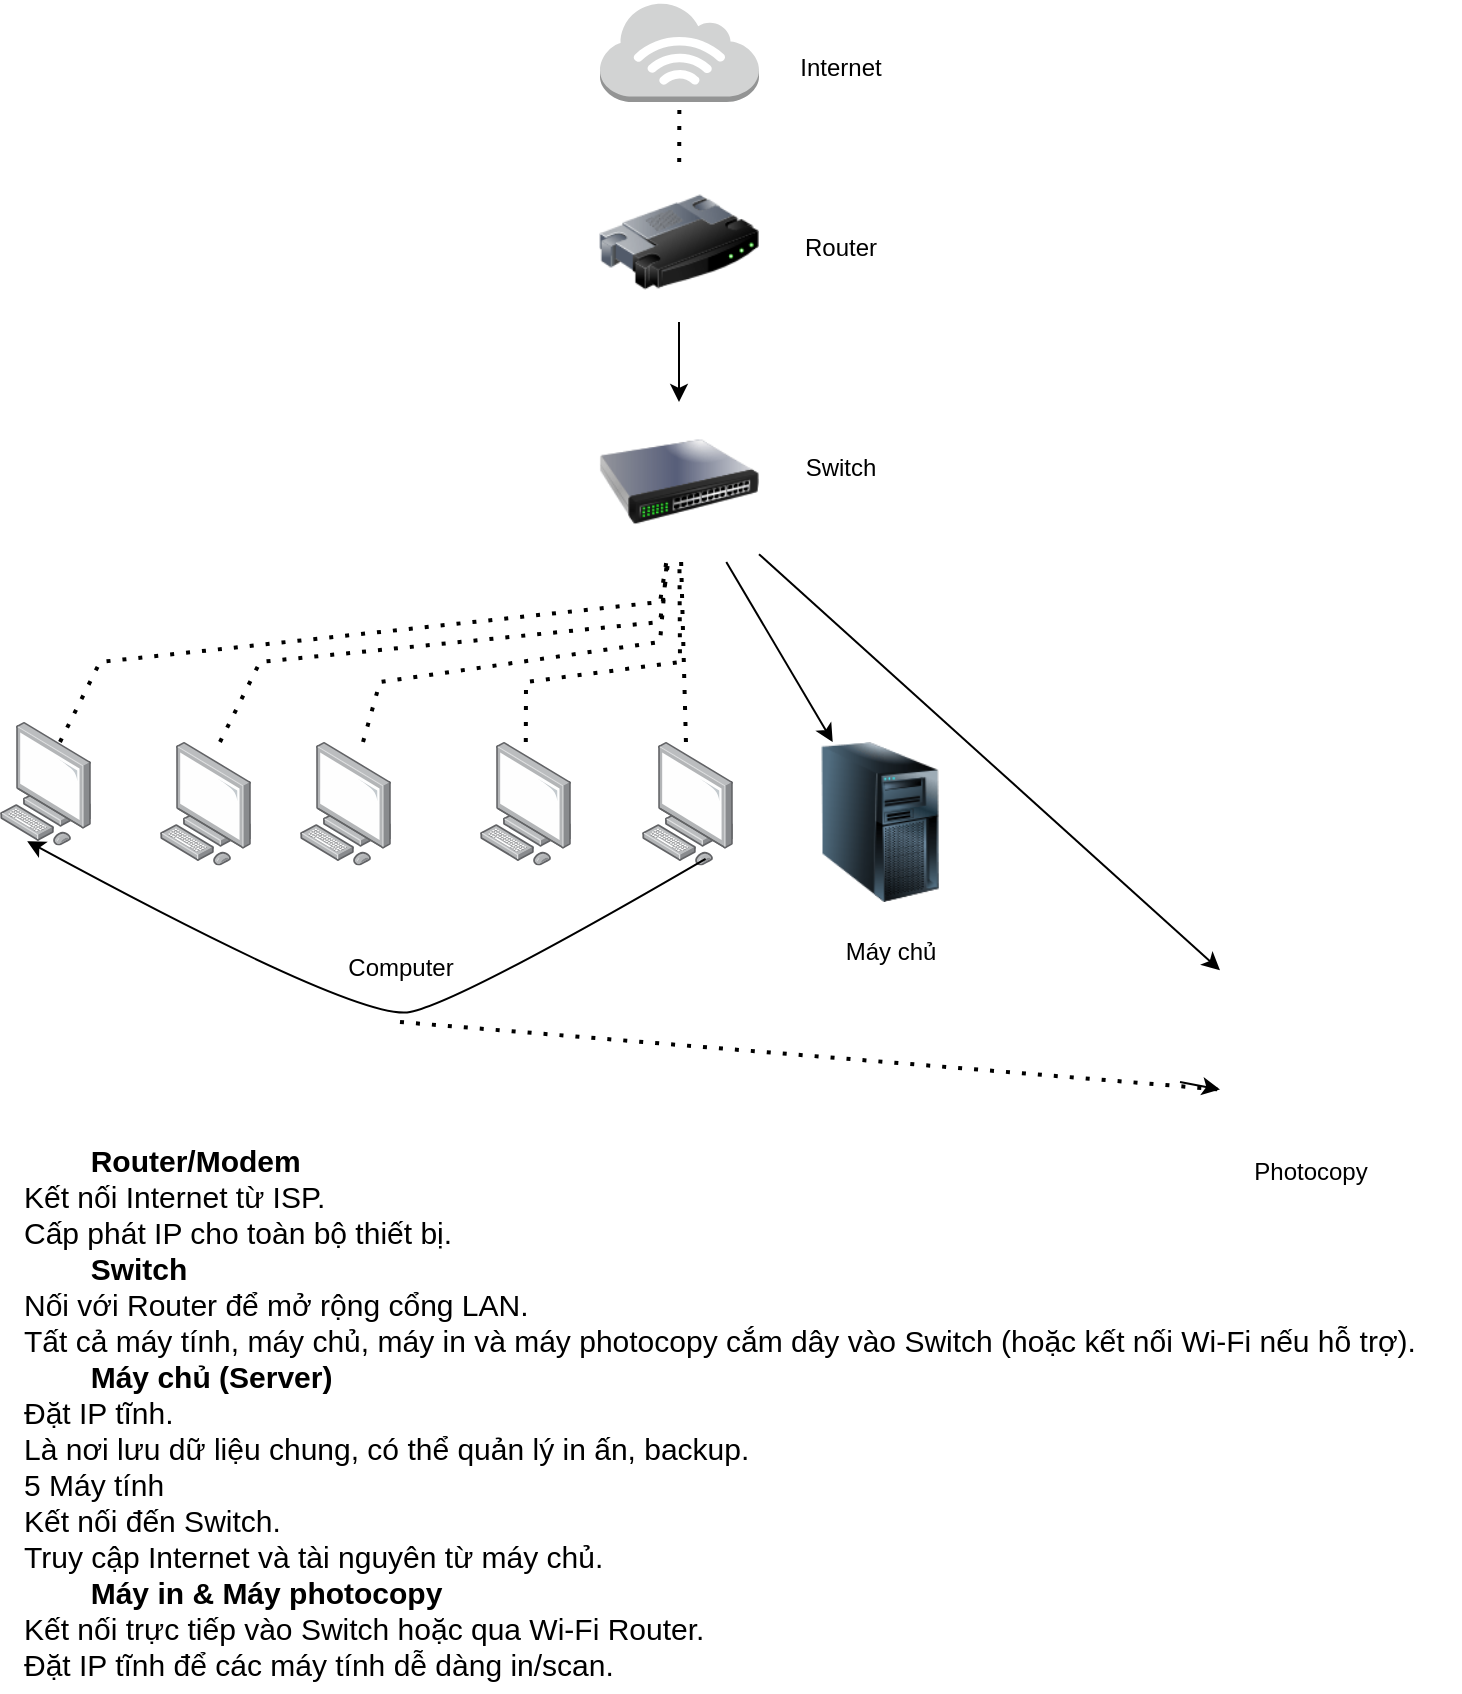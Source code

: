 <mxfile version="28.2.3">
  <diagram name="Trang-1" id="MU81jmdY3GMAtuqKKShm">
    <mxGraphModel dx="1042" dy="527" grid="1" gridSize="10" guides="1" tooltips="1" connect="1" arrows="1" fold="1" page="1" pageScale="1" pageWidth="827" pageHeight="1169" math="0" shadow="0">
      <root>
        <mxCell id="0" />
        <mxCell id="1" parent="0" />
        <mxCell id="ZDwObJh1dZIPPEpJLlDW-1" value="" style="outlineConnect=0;dashed=0;verticalLabelPosition=bottom;verticalAlign=top;align=center;html=1;shape=mxgraph.aws3.internet_3;fillColor=#D2D3D3;gradientColor=none;" vertex="1" parent="1">
          <mxGeometry x="370" y="120" width="79.5" height="50" as="geometry" />
        </mxCell>
        <mxCell id="ZDwObJh1dZIPPEpJLlDW-2" value="" style="endArrow=none;dashed=1;html=1;dashPattern=1 3;strokeWidth=2;rounded=0;" edge="1" parent="1" source="ZDwObJh1dZIPPEpJLlDW-3" target="ZDwObJh1dZIPPEpJLlDW-1">
          <mxGeometry width="50" height="50" relative="1" as="geometry">
            <mxPoint x="410" y="210" as="sourcePoint" />
            <mxPoint x="440" y="350" as="targetPoint" />
          </mxGeometry>
        </mxCell>
        <mxCell id="ZDwObJh1dZIPPEpJLlDW-12" value="" style="edgeStyle=orthogonalEdgeStyle;rounded=0;orthogonalLoop=1;jettySize=auto;html=1;" edge="1" parent="1" source="ZDwObJh1dZIPPEpJLlDW-3" target="ZDwObJh1dZIPPEpJLlDW-5">
          <mxGeometry relative="1" as="geometry" />
        </mxCell>
        <mxCell id="ZDwObJh1dZIPPEpJLlDW-3" value="" style="image;html=1;image=img/lib/clip_art/networking/Router_128x128.png" vertex="1" parent="1">
          <mxGeometry x="369.5" y="200" width="80" height="80" as="geometry" />
        </mxCell>
        <mxCell id="ZDwObJh1dZIPPEpJLlDW-5" value="" style="image;html=1;image=img/lib/clip_art/networking/Switch_128x128.png" vertex="1" parent="1">
          <mxGeometry x="369.5" y="320" width="80" height="80" as="geometry" />
        </mxCell>
        <mxCell id="ZDwObJh1dZIPPEpJLlDW-7" value="" style="image;points=[];aspect=fixed;html=1;align=center;shadow=0;dashed=0;image=img/lib/allied_telesis/computer_and_terminals/Personal_Computer.svg;" vertex="1" parent="1">
          <mxGeometry x="70" y="480" width="45.6" height="61.8" as="geometry" />
        </mxCell>
        <mxCell id="ZDwObJh1dZIPPEpJLlDW-8" value="" style="image;points=[];aspect=fixed;html=1;align=center;shadow=0;dashed=0;image=img/lib/allied_telesis/computer_and_terminals/Personal_Computer.svg;" vertex="1" parent="1">
          <mxGeometry x="150" y="490" width="45.6" height="61.8" as="geometry" />
        </mxCell>
        <mxCell id="ZDwObJh1dZIPPEpJLlDW-9" value="" style="image;points=[];aspect=fixed;html=1;align=center;shadow=0;dashed=0;image=img/lib/allied_telesis/computer_and_terminals/Personal_Computer.svg;" vertex="1" parent="1">
          <mxGeometry x="391" y="490" width="45.6" height="61.8" as="geometry" />
        </mxCell>
        <mxCell id="ZDwObJh1dZIPPEpJLlDW-10" value="" style="image;points=[];aspect=fixed;html=1;align=center;shadow=0;dashed=0;image=img/lib/allied_telesis/computer_and_terminals/Personal_Computer.svg;" vertex="1" parent="1">
          <mxGeometry x="310" y="490" width="45.6" height="61.8" as="geometry" />
        </mxCell>
        <mxCell id="ZDwObJh1dZIPPEpJLlDW-11" value="" style="image;points=[];aspect=fixed;html=1;align=center;shadow=0;dashed=0;image=img/lib/allied_telesis/computer_and_terminals/Personal_Computer.svg;" vertex="1" parent="1">
          <mxGeometry x="220" y="490" width="45.6" height="61.8" as="geometry" />
        </mxCell>
        <mxCell id="ZDwObJh1dZIPPEpJLlDW-13" value="" style="endArrow=none;dashed=1;html=1;dashPattern=1 3;strokeWidth=2;rounded=0;" edge="1" parent="1" target="ZDwObJh1dZIPPEpJLlDW-5">
          <mxGeometry width="50" height="50" relative="1" as="geometry">
            <mxPoint x="100" y="490" as="sourcePoint" />
            <mxPoint x="440" y="450" as="targetPoint" />
            <Array as="points">
              <mxPoint x="120" y="450" />
              <mxPoint x="400" y="420" />
            </Array>
          </mxGeometry>
        </mxCell>
        <mxCell id="ZDwObJh1dZIPPEpJLlDW-14" value="" style="endArrow=none;dashed=1;html=1;dashPattern=1 3;strokeWidth=2;rounded=0;" edge="1" parent="1" target="ZDwObJh1dZIPPEpJLlDW-5">
          <mxGeometry width="50" height="50" relative="1" as="geometry">
            <mxPoint x="180" y="490" as="sourcePoint" />
            <mxPoint x="483" y="400" as="targetPoint" />
            <Array as="points">
              <mxPoint x="200" y="450" />
              <mxPoint x="400" y="430" />
            </Array>
          </mxGeometry>
        </mxCell>
        <mxCell id="ZDwObJh1dZIPPEpJLlDW-15" value="" style="endArrow=none;dashed=1;html=1;dashPattern=1 3;strokeWidth=2;rounded=0;entryX=0.426;entryY=0.975;entryDx=0;entryDy=0;entryPerimeter=0;" edge="1" parent="1" source="ZDwObJh1dZIPPEpJLlDW-11" target="ZDwObJh1dZIPPEpJLlDW-5">
          <mxGeometry width="50" height="50" relative="1" as="geometry">
            <mxPoint x="240" y="500" as="sourcePoint" />
            <mxPoint x="464" y="410" as="targetPoint" />
            <Array as="points">
              <mxPoint x="260" y="460" />
              <mxPoint x="400" y="440" />
            </Array>
          </mxGeometry>
        </mxCell>
        <mxCell id="ZDwObJh1dZIPPEpJLlDW-16" value="" style="endArrow=none;dashed=1;html=1;dashPattern=1 3;strokeWidth=2;rounded=0;" edge="1" parent="1" source="ZDwObJh1dZIPPEpJLlDW-10" target="ZDwObJh1dZIPPEpJLlDW-5">
          <mxGeometry width="50" height="50" relative="1" as="geometry">
            <mxPoint x="305" y="500" as="sourcePoint" />
            <mxPoint x="448.8" y="400" as="targetPoint" />
            <Array as="points">
              <mxPoint x="333" y="460" />
              <mxPoint x="410" y="450" />
            </Array>
          </mxGeometry>
        </mxCell>
        <mxCell id="ZDwObJh1dZIPPEpJLlDW-17" value="" style="endArrow=none;dashed=1;html=1;dashPattern=1 3;strokeWidth=2;rounded=0;" edge="1" parent="1" source="ZDwObJh1dZIPPEpJLlDW-9" target="ZDwObJh1dZIPPEpJLlDW-5">
          <mxGeometry width="50" height="50" relative="1" as="geometry">
            <mxPoint x="390" y="500" as="sourcePoint" />
            <mxPoint x="440" y="450" as="targetPoint" />
          </mxGeometry>
        </mxCell>
        <mxCell id="ZDwObJh1dZIPPEpJLlDW-18" value="" style="image;html=1;image=img/lib/clip_art/computers/Server_Tower_128x128.png" vertex="1" parent="1">
          <mxGeometry x="470" y="490" width="80" height="80" as="geometry" />
        </mxCell>
        <mxCell id="ZDwObJh1dZIPPEpJLlDW-20" value="" style="endArrow=classic;html=1;rounded=0;" edge="1" parent="1" source="ZDwObJh1dZIPPEpJLlDW-5" target="ZDwObJh1dZIPPEpJLlDW-18">
          <mxGeometry width="50" height="50" relative="1" as="geometry">
            <mxPoint x="390" y="500" as="sourcePoint" />
            <mxPoint x="440" y="450" as="targetPoint" />
          </mxGeometry>
        </mxCell>
        <mxCell id="ZDwObJh1dZIPPEpJLlDW-23" value="" style="shape=image;html=1;verticalAlign=top;verticalLabelPosition=bottom;labelBackgroundColor=#ffffff;imageAspect=0;aspect=fixed;image=https://icons.diagrams.net/icon-cache1/Computer_Hardware_Glyphs_vol_2-2899/printer__print__outline__printsetting__papper__photocopy__machine-537.svg" vertex="1" parent="1">
          <mxGeometry x="680" y="600" width="85" height="85" as="geometry" />
        </mxCell>
        <mxCell id="ZDwObJh1dZIPPEpJLlDW-24" value="" style="endArrow=classic;html=1;rounded=0;" edge="1" parent="1" source="ZDwObJh1dZIPPEpJLlDW-5" target="ZDwObJh1dZIPPEpJLlDW-23">
          <mxGeometry width="50" height="50" relative="1" as="geometry">
            <mxPoint x="390" y="500" as="sourcePoint" />
            <mxPoint x="440" y="450" as="targetPoint" />
          </mxGeometry>
        </mxCell>
        <mxCell id="ZDwObJh1dZIPPEpJLlDW-27" value="" style="curved=1;endArrow=classic;html=1;rounded=0;entryX=0.298;entryY=0.964;entryDx=0;entryDy=0;entryPerimeter=0;exitX=0.697;exitY=0.945;exitDx=0;exitDy=0;exitPerimeter=0;" edge="1" parent="1" source="ZDwObJh1dZIPPEpJLlDW-9" target="ZDwObJh1dZIPPEpJLlDW-7">
          <mxGeometry width="50" height="50" relative="1" as="geometry">
            <mxPoint x="420" y="560" as="sourcePoint" />
            <mxPoint x="100" y="570" as="targetPoint" />
            <Array as="points">
              <mxPoint x="300" y="620" />
              <mxPoint x="250" y="630" />
            </Array>
          </mxGeometry>
        </mxCell>
        <mxCell id="ZDwObJh1dZIPPEpJLlDW-29" value="" style="endArrow=none;dashed=1;html=1;dashPattern=1 3;strokeWidth=2;rounded=0;entryX=0;entryY=0.75;entryDx=0;entryDy=0;" edge="1" parent="1" target="ZDwObJh1dZIPPEpJLlDW-23">
          <mxGeometry width="50" height="50" relative="1" as="geometry">
            <mxPoint x="270" y="630" as="sourcePoint" />
            <mxPoint x="440" y="650" as="targetPoint" />
          </mxGeometry>
        </mxCell>
        <mxCell id="ZDwObJh1dZIPPEpJLlDW-34" value="" style="endArrow=classic;html=1;rounded=0;entryX=0;entryY=0.75;entryDx=0;entryDy=0;" edge="1" parent="1" target="ZDwObJh1dZIPPEpJLlDW-23">
          <mxGeometry width="50" height="50" relative="1" as="geometry">
            <mxPoint x="660" y="660" as="sourcePoint" />
            <mxPoint x="440" y="650" as="targetPoint" />
          </mxGeometry>
        </mxCell>
        <mxCell id="ZDwObJh1dZIPPEpJLlDW-35" value="Internet" style="text;html=1;align=center;verticalAlign=middle;resizable=0;points=[];autosize=1;strokeColor=none;fillColor=none;" vertex="1" parent="1">
          <mxGeometry x="460" y="138" width="60" height="30" as="geometry" />
        </mxCell>
        <mxCell id="ZDwObJh1dZIPPEpJLlDW-38" value="Router" style="text;html=1;align=center;verticalAlign=middle;resizable=0;points=[];autosize=1;strokeColor=none;fillColor=none;" vertex="1" parent="1">
          <mxGeometry x="460" y="228" width="60" height="30" as="geometry" />
        </mxCell>
        <mxCell id="ZDwObJh1dZIPPEpJLlDW-39" value="Switch" style="text;html=1;align=center;verticalAlign=middle;resizable=0;points=[];autosize=1;strokeColor=none;fillColor=none;" vertex="1" parent="1">
          <mxGeometry x="460" y="338" width="60" height="30" as="geometry" />
        </mxCell>
        <mxCell id="ZDwObJh1dZIPPEpJLlDW-40" value="Computer" style="text;html=1;align=center;verticalAlign=middle;resizable=0;points=[];autosize=1;strokeColor=none;fillColor=none;" vertex="1" parent="1">
          <mxGeometry x="230" y="588" width="80" height="30" as="geometry" />
        </mxCell>
        <mxCell id="ZDwObJh1dZIPPEpJLlDW-41" value="Photocopy" style="text;html=1;align=center;verticalAlign=middle;resizable=0;points=[];autosize=1;strokeColor=none;fillColor=none;" vertex="1" parent="1">
          <mxGeometry x="685" y="690" width="80" height="30" as="geometry" />
        </mxCell>
        <mxCell id="ZDwObJh1dZIPPEpJLlDW-42" value="Máy chủ" style="text;html=1;align=center;verticalAlign=middle;resizable=0;points=[];autosize=1;strokeColor=none;fillColor=none;" vertex="1" parent="1">
          <mxGeometry x="480" y="580" width="70" height="30" as="geometry" />
        </mxCell>
        <mxCell id="ZDwObJh1dZIPPEpJLlDW-43" value="&lt;div&gt;&lt;b&gt;&lt;span style=&quot;white-space: pre;&quot;&gt;&#x9;&lt;/span&gt;Router/Modem&lt;/b&gt;&lt;/div&gt;&lt;div&gt;Kết nối Internet từ ISP.&lt;/div&gt;&lt;div&gt;Cấp phát IP cho toàn bộ thiết bị.&lt;/div&gt;&lt;div&gt;&lt;b&gt;&lt;span style=&quot;white-space: pre;&quot;&gt;&#x9;&lt;/span&gt;Switch&lt;/b&gt;&lt;/div&gt;&lt;div&gt;Nối với Router để mở rộng cổng LAN.&lt;/div&gt;&lt;div&gt;Tất cả máy tính, máy chủ, máy in và máy photocopy cắm dây vào Switch (hoặc kết nối Wi-Fi nếu hỗ trợ).&lt;/div&gt;&lt;div&gt;&lt;b&gt;&lt;span style=&quot;white-space: pre;&quot;&gt;&#x9;&lt;/span&gt;Máy chủ (Server)&lt;/b&gt;&lt;/div&gt;&lt;div&gt;Đặt IP tĩnh.&lt;/div&gt;&lt;div&gt;Là nơi lưu dữ liệu chung, có thể quản lý in ấn, backup.&lt;/div&gt;&lt;div&gt;5 Máy tính&lt;/div&gt;&lt;div&gt;Kết nối đến Switch.&lt;/div&gt;&lt;div&gt;Truy cập Internet và tài nguyên từ máy chủ.&lt;/div&gt;&lt;div&gt;&lt;b&gt;&lt;span style=&quot;white-space: pre;&quot;&gt;&#x9;&lt;/span&gt;Máy in &amp;amp; Máy photocopy&lt;/b&gt;&lt;/div&gt;&lt;div&gt;Kết nối trực tiếp vào Switch hoặc qua Wi-Fi Router.&lt;/div&gt;&lt;div&gt;Đặt IP tĩnh để các máy tính dễ dàng in/scan.&lt;/div&gt;" style="text;html=1;align=left;verticalAlign=middle;resizable=0;points=[];autosize=1;strokeColor=none;fillColor=none;fontSize=15;" vertex="1" parent="1">
          <mxGeometry x="80" y="685" width="720" height="280" as="geometry" />
        </mxCell>
      </root>
    </mxGraphModel>
  </diagram>
</mxfile>
